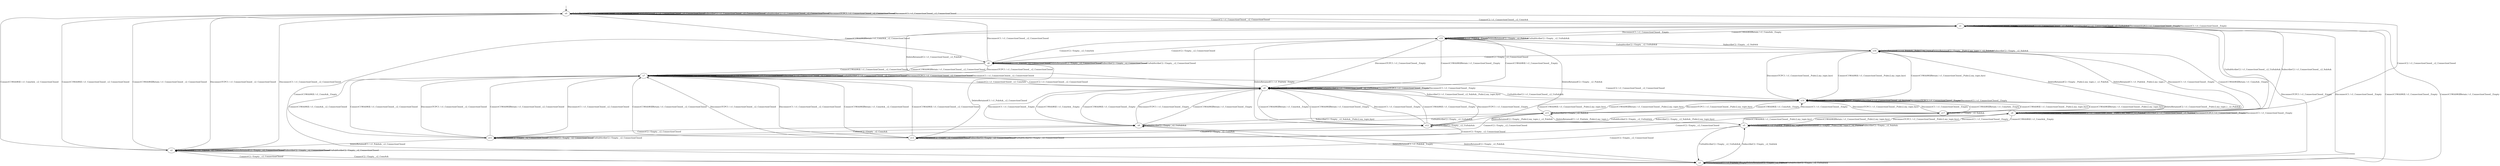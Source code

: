 digraph h8 {
s0 [label="s0"];
s1 [label="s1"];
s2 [label="s2"];
s3 [label="s3"];
s4 [label="s4"];
s5 [label="s5"];
s6 [label="s6"];
s7 [label="s7"];
s8 [label="s8"];
s9 [label="s9"];
s10 [label="s10"];
s11 [label="s11"];
s12 [label="s12"];
s13 [label="s13"];
s14 [label="s14"];
s15 [label="s15"];
s16 [label="s16"];
s17 [label="s17"];
s0 -> s1 [label="ConnectC2 / c1_ConnectionClosed__c2_ConnAck"];
s0 -> s2 [label="ConnectC1WithWill / c1_ConnAck__c2_ConnectionClosed"];
s0 -> s6 [label="ConnectC1WithWillRetain / c1_ConnAck__c2_ConnectionClosed"];
s0 -> s0 [label="DeleteRetainedC1 / c1_ConnectionClosed__c2_ConnectionClosed"];
s0 -> s0 [label="DeleteRetainedC2 / c1_ConnectionClosed__c2_ConnectionClosed"];
s0 -> s0 [label="SubscribeC2 / c1_ConnectionClosed__c2_ConnectionClosed"];
s0 -> s0 [label="UnSubScribeC2 / c1_ConnectionClosed__c2_ConnectionClosed"];
s0 -> s0 [label="DisconnectTCPC1 / c1_ConnectionClosed__c2_ConnectionClosed"];
s0 -> s0 [label="DisconnectC1 / c1_ConnectionClosed__c2_ConnectionClosed"];
s1 -> s0 [label="ConnectC2 / c1_ConnectionClosed__c2_ConnectionClosed"];
s1 -> s3 [label="ConnectC1WithWill / c1_ConnAck__Empty"];
s1 -> s10 [label="ConnectC1WithWillRetain / c1_ConnAck__Empty"];
s1 -> s1 [label="DeleteRetainedC1 / c1_ConnectionClosed__Empty"];
s1 -> s1 [label="DeleteRetainedC2 / c1_ConnectionClosed__c2_PubAck"];
s1 -> s4 [label="SubscribeC2 / c1_ConnectionClosed__c2_SubAck"];
s1 -> s1 [label="UnSubScribeC2 / c1_ConnectionClosed__c2_UnSubAck"];
s1 -> s1 [label="DisconnectTCPC1 / c1_ConnectionClosed__Empty"];
s1 -> s1 [label="DisconnectC1 / c1_ConnectionClosed__Empty"];
s2 -> s3 [label="ConnectC2 / Empty__c2_ConnAck"];
s2 -> s0 [label="ConnectC1WithWill / c1_ConnectionClosed__c2_ConnectionClosed"];
s2 -> s0 [label="ConnectC1WithWillRetain / c1_ConnectionClosed__c2_ConnectionClosed"];
s2 -> s2 [label="DeleteRetainedC1 / c1_PubAck__c2_ConnectionClosed"];
s2 -> s2 [label="DeleteRetainedC2 / Empty__c2_ConnectionClosed"];
s2 -> s2 [label="SubscribeC2 / Empty__c2_ConnectionClosed"];
s2 -> s2 [label="UnSubScribeC2 / Empty__c2_ConnectionClosed"];
s2 -> s0 [label="DisconnectTCPC1 / c1_ConnectionClosed__c2_ConnectionClosed"];
s2 -> s0 [label="DisconnectC1 / c1_ConnectionClosed__c2_ConnectionClosed"];
s3 -> s2 [label="ConnectC2 / Empty__c2_ConnectionClosed"];
s3 -> s1 [label="ConnectC1WithWill / c1_ConnectionClosed__Empty"];
s3 -> s1 [label="ConnectC1WithWillRetain / c1_ConnectionClosed__Empty"];
s3 -> s3 [label="DeleteRetainedC1 / c1_PubAck__Empty"];
s3 -> s3 [label="DeleteRetainedC2 / Empty__c2_PubAck"];
s3 -> s5 [label="SubscribeC2 / Empty__c2_SubAck"];
s3 -> s3 [label="UnSubScribeC2 / Empty__c2_UnSubAck"];
s3 -> s1 [label="DisconnectTCPC1 / c1_ConnectionClosed__Empty"];
s3 -> s1 [label="DisconnectC1 / c1_ConnectionClosed__Empty"];
s4 -> s0 [label="ConnectC2 / c1_ConnectionClosed__c2_ConnectionClosed"];
s4 -> s5 [label="ConnectC1WithWill / c1_ConnAck__Empty"];
s4 -> s16 [label="ConnectC1WithWillRetain / c1_ConnAck__Empty"];
s4 -> s4 [label="DeleteRetainedC1 / c1_ConnectionClosed__Empty"];
s4 -> s4 [label="DeleteRetainedC2 / c1_ConnectionClosed__Pub(c2,my_topic,)__c2_PubAck"];
s4 -> s4 [label="SubscribeC2 / c1_ConnectionClosed__c2_SubAck"];
s4 -> s1 [label="UnSubScribeC2 / c1_ConnectionClosed__c2_UnSubAck"];
s4 -> s4 [label="DisconnectTCPC1 / c1_ConnectionClosed__Empty"];
s4 -> s4 [label="DisconnectC1 / c1_ConnectionClosed__Empty"];
s5 -> s2 [label="ConnectC2 / Empty__c2_ConnectionClosed"];
s5 -> s4 [label="ConnectC1WithWill / c1_ConnectionClosed__Pub(c2,my_topic,bye)"];
s5 -> s4 [label="ConnectC1WithWillRetain / c1_ConnectionClosed__Pub(c2,my_topic,bye)"];
s5 -> s5 [label="DeleteRetainedC1 / c1_PubAck__Pub(c2,my_topic,)"];
s5 -> s5 [label="DeleteRetainedC2 / Empty__Pub(c2,my_topic,)__c2_PubAck"];
s5 -> s5 [label="SubscribeC2 / Empty__c2_SubAck"];
s5 -> s3 [label="UnSubScribeC2 / Empty__c2_UnSubAck"];
s5 -> s4 [label="DisconnectTCPC1 / c1_ConnectionClosed__Pub(c2,my_topic,bye)"];
s5 -> s4 [label="DisconnectC1 / c1_ConnectionClosed__Empty"];
s6 -> s10 [label="ConnectC2 / Empty__c2_ConnAck"];
s6 -> s7 [label="ConnectC1WithWill / c1_ConnectionClosed__c2_ConnectionClosed"];
s6 -> s7 [label="ConnectC1WithWillRetain / c1_ConnectionClosed__c2_ConnectionClosed"];
s6 -> s6 [label="DeleteRetainedC1 / c1_PubAck__c2_ConnectionClosed"];
s6 -> s6 [label="DeleteRetainedC2 / Empty__c2_ConnectionClosed"];
s6 -> s6 [label="SubscribeC2 / Empty__c2_ConnectionClosed"];
s6 -> s6 [label="UnSubScribeC2 / Empty__c2_ConnectionClosed"];
s6 -> s7 [label="DisconnectTCPC1 / c1_ConnectionClosed__c2_ConnectionClosed"];
s6 -> s0 [label="DisconnectC1 / c1_ConnectionClosed__c2_ConnectionClosed"];
s7 -> s8 [label="ConnectC2 / c1_ConnectionClosed__c2_ConnAck"];
s7 -> s11 [label="ConnectC1WithWill / c1_ConnAck__c2_ConnectionClosed"];
s7 -> s13 [label="ConnectC1WithWillRetain / c1_ConnAck__c2_ConnectionClosed"];
s7 -> s7 [label="DeleteRetainedC1 / c1_ConnectionClosed__c2_ConnectionClosed"];
s7 -> s7 [label="DeleteRetainedC2 / c1_ConnectionClosed__c2_ConnectionClosed"];
s7 -> s7 [label="SubscribeC2 / c1_ConnectionClosed__c2_ConnectionClosed"];
s7 -> s7 [label="UnSubScribeC2 / c1_ConnectionClosed__c2_ConnectionClosed"];
s7 -> s7 [label="DisconnectTCPC1 / c1_ConnectionClosed__c2_ConnectionClosed"];
s7 -> s7 [label="DisconnectC1 / c1_ConnectionClosed__c2_ConnectionClosed"];
s8 -> s7 [label="ConnectC2 / c1_ConnectionClosed__c2_ConnectionClosed"];
s8 -> s9 [label="ConnectC1WithWill / c1_ConnAck__Empty"];
s8 -> s12 [label="ConnectC1WithWillRetain / c1_ConnAck__Empty"];
s8 -> s8 [label="DeleteRetainedC1 / c1_ConnectionClosed__Empty"];
s8 -> s1 [label="DeleteRetainedC2 / c1_ConnectionClosed__c2_PubAck"];
s8 -> s14 [label="SubscribeC2 / c1_ConnectionClosed__c2_SubAck__Pub(c2,my_topic,bye)"];
s8 -> s8 [label="UnSubScribeC2 / c1_ConnectionClosed__c2_UnSubAck"];
s8 -> s8 [label="DisconnectTCPC1 / c1_ConnectionClosed__Empty"];
s8 -> s8 [label="DisconnectC1 / c1_ConnectionClosed__Empty"];
s9 -> s11 [label="ConnectC2 / Empty__c2_ConnectionClosed"];
s9 -> s8 [label="ConnectC1WithWill / c1_ConnectionClosed__Empty"];
s9 -> s8 [label="ConnectC1WithWillRetain / c1_ConnectionClosed__Empty"];
s9 -> s3 [label="DeleteRetainedC1 / c1_PubAck__Empty"];
s9 -> s3 [label="DeleteRetainedC2 / Empty__c2_PubAck"];
s9 -> s15 [label="SubscribeC2 / Empty__c2_SubAck__Pub(c2,my_topic,bye)"];
s9 -> s9 [label="UnSubScribeC2 / Empty__c2_UnSubAck"];
s9 -> s8 [label="DisconnectTCPC1 / c1_ConnectionClosed__Empty"];
s9 -> s8 [label="DisconnectC1 / c1_ConnectionClosed__Empty"];
s10 -> s6 [label="ConnectC2 / Empty__c2_ConnectionClosed"];
s10 -> s8 [label="ConnectC1WithWill / c1_ConnectionClosed__Empty"];
s10 -> s8 [label="ConnectC1WithWillRetain / c1_ConnectionClosed__Empty"];
s10 -> s10 [label="DeleteRetainedC1 / c1_PubAck__Empty"];
s10 -> s10 [label="DeleteRetainedC2 / Empty__c2_PubAck"];
s10 -> s16 [label="SubscribeC2 / Empty__c2_SubAck"];
s10 -> s10 [label="UnSubScribeC2 / Empty__c2_UnSubAck"];
s10 -> s8 [label="DisconnectTCPC1 / c1_ConnectionClosed__Empty"];
s10 -> s1 [label="DisconnectC1 / c1_ConnectionClosed__Empty"];
s11 -> s9 [label="ConnectC2 / Empty__c2_ConnAck"];
s11 -> s7 [label="ConnectC1WithWill / c1_ConnectionClosed__c2_ConnectionClosed"];
s11 -> s7 [label="ConnectC1WithWillRetain / c1_ConnectionClosed__c2_ConnectionClosed"];
s11 -> s2 [label="DeleteRetainedC1 / c1_PubAck__c2_ConnectionClosed"];
s11 -> s11 [label="DeleteRetainedC2 / Empty__c2_ConnectionClosed"];
s11 -> s11 [label="SubscribeC2 / Empty__c2_ConnectionClosed"];
s11 -> s11 [label="UnSubScribeC2 / Empty__c2_ConnectionClosed"];
s11 -> s7 [label="DisconnectTCPC1 / c1_ConnectionClosed__c2_ConnectionClosed"];
s11 -> s7 [label="DisconnectC1 / c1_ConnectionClosed__c2_ConnectionClosed"];
s12 -> s13 [label="ConnectC2 / Empty__c2_ConnectionClosed"];
s12 -> s8 [label="ConnectC1WithWill / c1_ConnectionClosed__Empty"];
s12 -> s8 [label="ConnectC1WithWillRetain / c1_ConnectionClosed__Empty"];
s12 -> s10 [label="DeleteRetainedC1 / c1_PubAck__Empty"];
s12 -> s10 [label="DeleteRetainedC2 / Empty__c2_PubAck"];
s12 -> s17 [label="SubscribeC2 / Empty__c2_SubAck__Pub(c2,my_topic,bye)"];
s12 -> s12 [label="UnSubScribeC2 / Empty__c2_UnSubAck"];
s12 -> s8 [label="DisconnectTCPC1 / c1_ConnectionClosed__Empty"];
s12 -> s8 [label="DisconnectC1 / c1_ConnectionClosed__Empty"];
s13 -> s12 [label="ConnectC2 / Empty__c2_ConnAck"];
s13 -> s7 [label="ConnectC1WithWill / c1_ConnectionClosed__c2_ConnectionClosed"];
s13 -> s7 [label="ConnectC1WithWillRetain / c1_ConnectionClosed__c2_ConnectionClosed"];
s13 -> s6 [label="DeleteRetainedC1 / c1_PubAck__c2_ConnectionClosed"];
s13 -> s13 [label="DeleteRetainedC2 / Empty__c2_ConnectionClosed"];
s13 -> s13 [label="SubscribeC2 / Empty__c2_ConnectionClosed"];
s13 -> s13 [label="UnSubScribeC2 / Empty__c2_ConnectionClosed"];
s13 -> s7 [label="DisconnectTCPC1 / c1_ConnectionClosed__c2_ConnectionClosed"];
s13 -> s7 [label="DisconnectC1 / c1_ConnectionClosed__c2_ConnectionClosed"];
s14 -> s7 [label="ConnectC2 / c1_ConnectionClosed__c2_ConnectionClosed"];
s14 -> s15 [label="ConnectC1WithWill / c1_ConnAck__Empty"];
s14 -> s17 [label="ConnectC1WithWillRetain / c1_ConnAck__Empty"];
s14 -> s14 [label="DeleteRetainedC1 / c1_ConnectionClosed__Empty"];
s14 -> s4 [label="DeleteRetainedC2 / c1_ConnectionClosed__Pub(c2,my_topic,)__c2_PubAck"];
s14 -> s14 [label="SubscribeC2 / c1_ConnectionClosed__c2_SubAck"];
s14 -> s8 [label="UnSubScribeC2 / c1_ConnectionClosed__c2_UnSubAck"];
s14 -> s14 [label="DisconnectTCPC1 / c1_ConnectionClosed__Empty"];
s14 -> s14 [label="DisconnectC1 / c1_ConnectionClosed__Empty"];
s15 -> s11 [label="ConnectC2 / Empty__c2_ConnectionClosed"];
s15 -> s14 [label="ConnectC1WithWill / c1_ConnectionClosed__Pub(c2,my_topic,bye)"];
s15 -> s14 [label="ConnectC1WithWillRetain / c1_ConnectionClosed__Pub(c2,my_topic,bye)"];
s15 -> s5 [label="DeleteRetainedC1 / c1_PubAck__Pub(c2,my_topic,)"];
s15 -> s5 [label="DeleteRetainedC2 / Empty__Pub(c2,my_topic,)__c2_PubAck"];
s15 -> s15 [label="SubscribeC2 / Empty__c2_SubAck"];
s15 -> s9 [label="UnSubScribeC2 / Empty__c2_UnSubAck"];
s15 -> s14 [label="DisconnectTCPC1 / c1_ConnectionClosed__Pub(c2,my_topic,bye)"];
s15 -> s14 [label="DisconnectC1 / c1_ConnectionClosed__Empty"];
s16 -> s6 [label="ConnectC2 / Empty__c2_ConnectionClosed"];
s16 -> s14 [label="ConnectC1WithWill / c1_ConnectionClosed__Pub(c2,my_topic,bye)"];
s16 -> s14 [label="ConnectC1WithWillRetain / c1_ConnectionClosed__Pub(c2,my_topic,bye)"];
s16 -> s16 [label="DeleteRetainedC1 / c1_PubAck__Pub(c2,my_topic,)"];
s16 -> s16 [label="DeleteRetainedC2 / Empty__Pub(c2,my_topic,)__c2_PubAck"];
s16 -> s16 [label="SubscribeC2 / Empty__c2_SubAck"];
s16 -> s10 [label="UnSubScribeC2 / Empty__c2_UnSubAck"];
s16 -> s14 [label="DisconnectTCPC1 / c1_ConnectionClosed__Pub(c2,my_topic,bye)"];
s16 -> s4 [label="DisconnectC1 / c1_ConnectionClosed__Empty"];
s17 -> s13 [label="ConnectC2 / Empty__c2_ConnectionClosed"];
s17 -> s14 [label="ConnectC1WithWill / c1_ConnectionClosed__Pub(c2,my_topic,bye)"];
s17 -> s14 [label="ConnectC1WithWillRetain / c1_ConnectionClosed__Pub(c2,my_topic,bye)"];
s17 -> s16 [label="DeleteRetainedC1 / c1_PubAck__Pub(c2,my_topic,)"];
s17 -> s16 [label="DeleteRetainedC2 / Empty__Pub(c2,my_topic,)__c2_PubAck"];
s17 -> s17 [label="SubscribeC2 / Empty__c2_SubAck"];
s17 -> s12 [label="UnSubScribeC2 / Empty__c2_UnSubAck"];
s17 -> s14 [label="DisconnectTCPC1 / c1_ConnectionClosed__Pub(c2,my_topic,bye)"];
s17 -> s14 [label="DisconnectC1 / c1_ConnectionClosed__Empty"];
__start0 [shape=none, label=""];
__start0 -> s0 [label=""];
}
